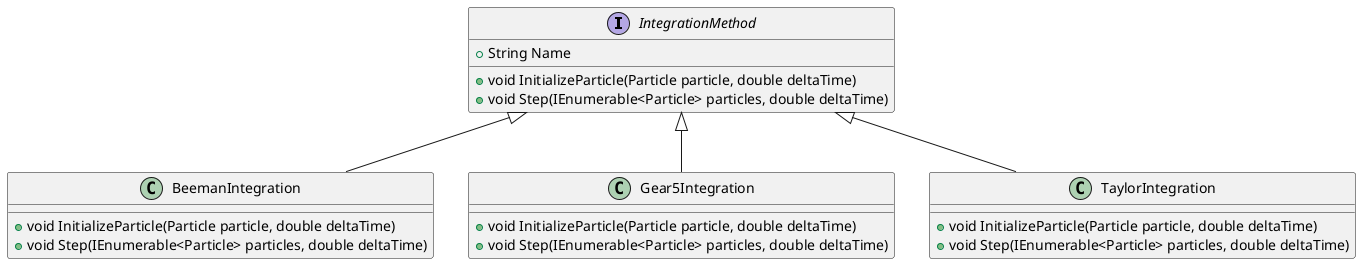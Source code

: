 @startuml

interface IntegrationMethod {
    + String Name
    + void InitializeParticle(Particle particle, double deltaTime)
    + void Step(IEnumerable<Particle> particles, double deltaTime)
}

IntegrationMethod <|-- BeemanIntegration
class BeemanIntegration {
    + void InitializeParticle(Particle particle, double deltaTime)
    + void Step(IEnumerable<Particle> particles, double deltaTime)
}

IntegrationMethod <|-- Gear5Integration
class Gear5Integration {
    + void InitializeParticle(Particle particle, double deltaTime)
    + void Step(IEnumerable<Particle> particles, double deltaTime)
}

IntegrationMethod <|-- TaylorIntegration
class TaylorIntegration {
    + void InitializeParticle(Particle particle, double deltaTime)
    + void Step(IEnumerable<Particle> particles, double deltaTime)
}

@enduml
